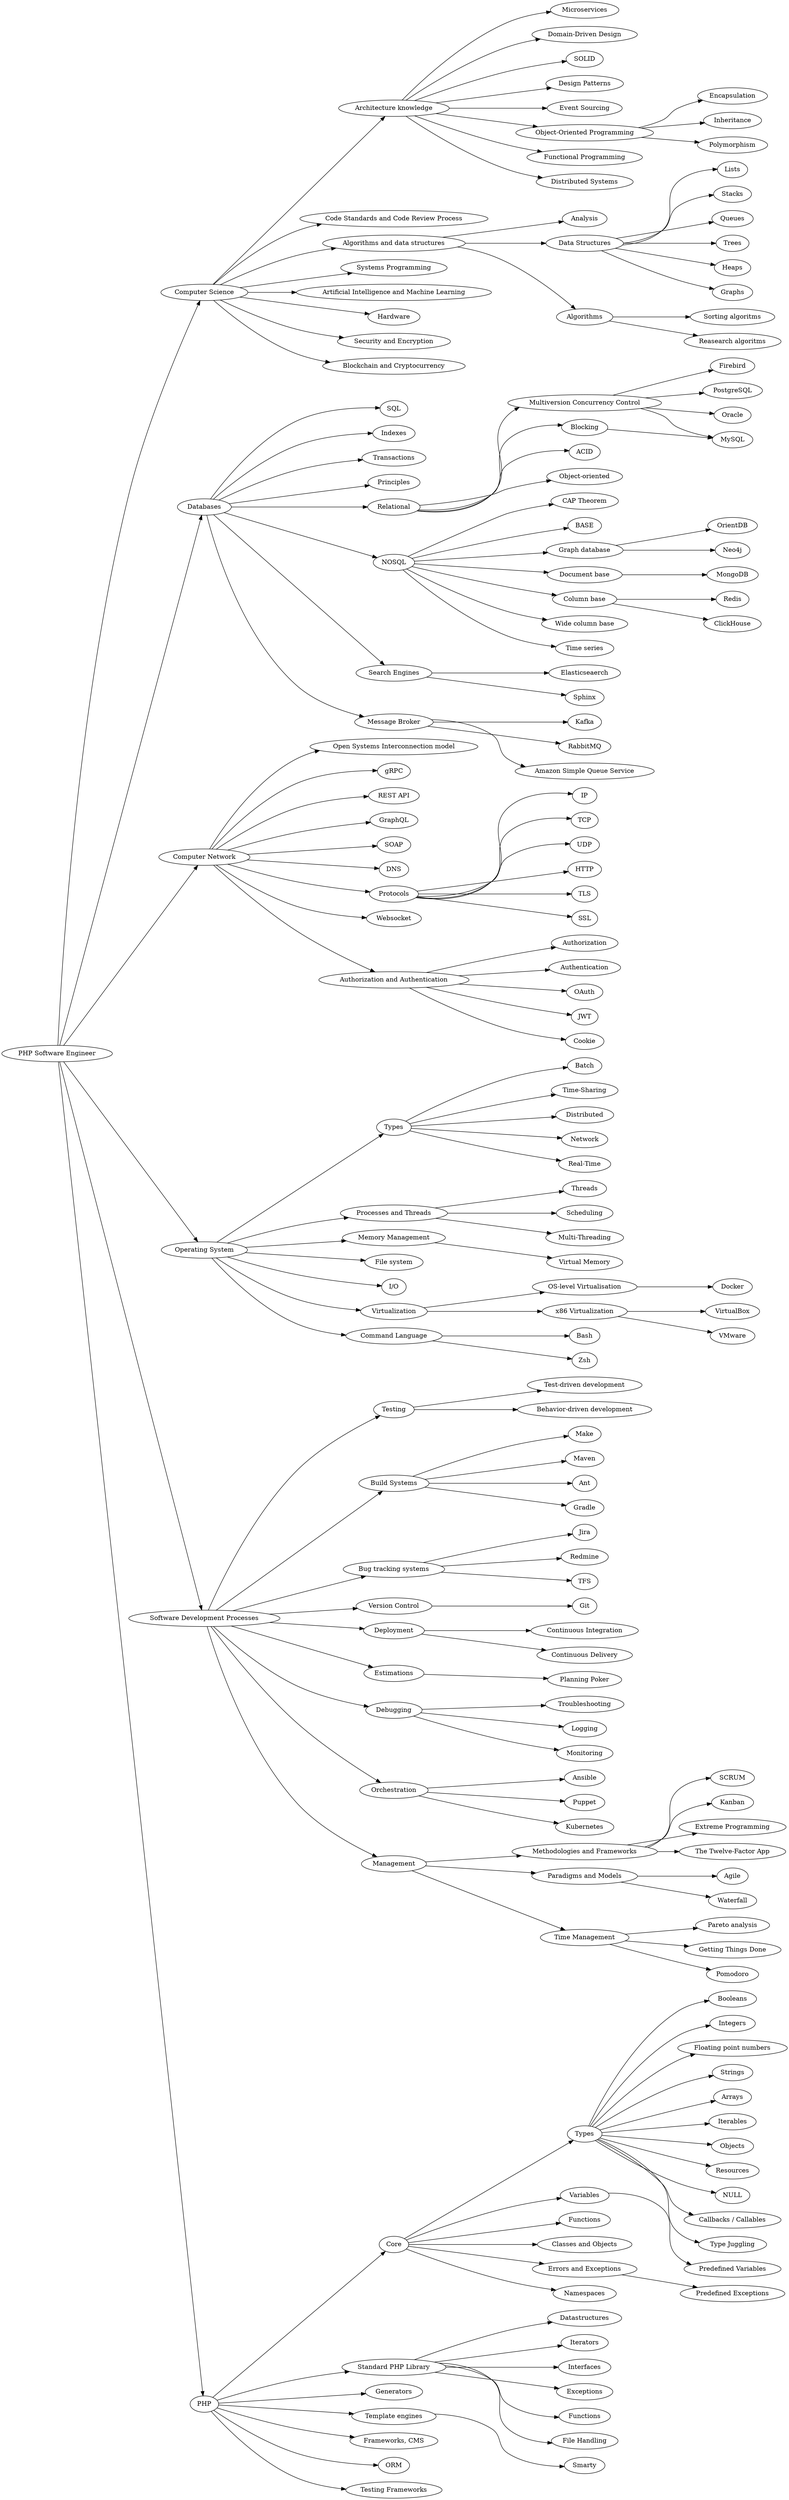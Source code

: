 digraph roadmap {
	rankdir=LR;
	cs->cs_architecture;	
	cs->code;	
	cs->cs_algorithms;	
	cs->cs_systems;	
	cs->cs_ai;	
	cs->cs_hardware;	
	cs->cs_security;	
	cs->cs_blockchain;	
	cs_algorithms->cs_algorithms_analysis;	
	cs_algorithms->cs_algorithms_structures;	
	cs_algorithms->cs_algorithms_algorithms;	
	cs_algorithms_structures->cs_algorithms_structures_lists;	
	cs_algorithms_structures->cs_algorithms_structures_stacks;	
	cs_algorithms_structures->cs_algorithms_structures_queues;	
	cs_algorithms_structures->cs_algorithms_structures_trees;	
	cs_algorithms_structures->cs_algorithms_structures_heaps;	
	cs_algorithms_structures->cs_algorithms_structures_graphs;	
	cs_algorithms_algorithms->cs_algorithms_structures_sorting;	
	cs_algorithms_algorithms->cs_algorithms_structures_research;	
	cs_architecture->cs_architecture_microservices;	
	cs_architecture->cs_architecture_ddd;	
	cs_architecture->cs_architecture_solid;	
	cs_architecture->cs_architecture_patterns;	
	cs_architecture->cs_architecture_event;	
	cs_architecture->cs_architecture_oop;	
	cs_architecture->cs_architecture_func;	
	cs_architecture->cs_architecture_distributed;	
	cs_architecture_oop->cs_architecture_oop_encapsulation;	
	cs_architecture_oop->cs_architecture_oop_inheritance;	
	cs_architecture_oop->cs_architecture_oop_polymorphism;	
	db->db_sql;	
	db->db_indexes;	
	db->db_transactions;	
	db->db_principles;	
	db->db_relational;	
	db->db_nosql;	
	db->db_search;	
	db->db_message_broker;	
	db_message_broker->db_message_broker_kafka;	
	db_message_broker->db_message_broker_rabbit;	
	db_message_broker->db_message_broker_awssqs;	
	db_relational->db_relational_mvcc;	
	db_relational->db_relational_blocking;	
	db_relational->db_relational_acid;	
	db_relational->db_relational_oo;	
	db_relational_mvcc->db_relational_firebird;	
	db_relational_mvcc->db_relational_postgres;	
	db_relational_mvcc->db_relational_oracle;	
	db_relational_mvcc->db_mysql;	
	db_relational_blocking->db_mysql;	
	db_nosql->db_nosql_cap;	
	db_nosql->db_nosql_base;	
	db_nosql->db_nosql_graph;	
	db_nosql->db_nosql_doc;	
	db_nosql->db_nosql_colbase;	
	db_nosql->db_nosql_colwidebase;	
	db_nosql->db_nosql_time;	
	db_nosql_graph->db_nosql_orient;	
	db_nosql_graph->db_nosql_neo4j;	
	db_nosql_doc->db_nosql_mongo;	
	db_nosql_colbase->db_nosql_redis;	
	db_nosql_colbase->db_nosql_clickhouse;	
	db_search->db_search_elasticseaerch;	
	db_search->db_search_sphinx;	
	net->net_osi;	
	net->net_grpc;	
	net->net_restapi;	
	net->net_graphql;	
	net->net_soap;	
	net->net_dns;	
	net->net_protocols;	
	net->net_websocket;	
	net->net_auth;	
	net_protocols->net_protocols_ip;	
	net_protocols->net_protocols_tcp;	
	net_protocols->net_protocols_udp;	
	net_protocols->net_protocols_http;	
	net_protocols->net_protocols_tls;	
	net_protocols->net_protocols_ssl;	
	net_auth->net_auth_authorization;	
	net_auth->net_auth_authentication;	
	net_auth->net_auth_oauth;	
	net_auth->net_auth_jwt;	
	net_auth->net_auth_cookie;	
	os->os_types;	
	os->os_processes;	
	os->os_memory;	
	os->os_filesystem;	
	os->os_io;	
	os->os_virtualization;	
	os->os_shell;	
	os_memory->os_memory_virtual;	
	os_types->os_types_batch;	
	os_types->os_types_time_sharing;	
	os_types->os_types_distributed;	
	os_types->os_types_network;	
	os_types->os_types_realtime;	
	os_processes->os_processes_threads;	
	os_processes->os_processes_scheduling;	
	os_processes->os_processes_multithreading;	
	os_virtualization->os_virtualization_level;	
	os_virtualization->os_virtualization_x86;	
	os_virtualization_level->os_virtualization_level_docker;	
	os_virtualization_x86->os_virtualization_x86_virtualbox;	
	os_virtualization_x86->os_virtualization_x86_vmware;	
	os_shell->os_shell_bash;	
	os_shell->os_shell_zsh;	
	dev->dev_testing;	
	dev->dev_build;	
	dev->dev_trackers;	
	dev->dev_version;	
	dev->dev_deployment;	
	dev->dev_estimation;	
	dev->dev_debugging;	
	dev->dev_orchestration;	
	dev->dev_management;	
	dev_orchestration->dev_orchestration_ansible;	
	dev_orchestration->dev_orchestration_puppet;	
	dev_orchestration->dev_orchestration_k8s;	
	dev_debugging->dev_debugging_troubleshooting;	
	dev_debugging->dev_debugging_logging;	
	dev_debugging->dev_debugging_monitoring;	
	dev_testing->dev_testing_tdd;	
	dev_testing->dev_testing_bdd;	
	dev_trackers->dev_trackers_jira;	
	dev_trackers->dev_trackers_redmine;	
	dev_trackers->dev_trackers_tfs;	
	dev_version->dev_version_git;	
	dev_deployment->dev_deployment_ci;	
	dev_deployment->dev_deployment_cd;	
	dev_management->dev_methodologies;	
	dev_management->dev_paradigms;	
	dev_management->management_time;	
	dev_paradigms->management_paradigms_agile;	
	dev_paradigms->management_paradigms_waterfall;	
	management_time->management_time_pareto;	
	management_time->management_time_gtd;	
	management_time->management_time_pomodoro;	
	dev_methodologies->dev_methodologies_scrum;	
	dev_methodologies->dev_methodologies_kanban;	
	dev_methodologies->dev_methodologies_xp;	
	dev_methodologies->dev_methodologies_12factors;	
	dev_estimation->management_estimation_poker;	
	dev_build->dev_build_make;	
	dev_build->dev_build_maven;	
	dev_build->dev_build_ant;	
	dev_build->dev_build_gradle;	
	php->php_core;	
	php_core->php_types;	
	php_core->php_variables;	
	php_core->php_functions;	
	php_core->php_oop;	
	php_core->php_errors;	
	php_core->php_namespaces;	
	php->php_spl;	
	php->php_generators;	
	php->php_templates;	
	php->php_frameworks;	
	php->php_orm;	
	php->php_testing;	
	php_types->php_booleans;	
	php_types->php_integers;	
	php_types->php_floating;	
	php_types->php_strings;	
	php_types->php_arrays;	
	php_types->php_iterables;	
	php_types->php_objects;	
	php_types->php_resources;	
	php_types->php_null;	
	php_types->php_callbacks;	
	php_types->php_juggling;	
	php_spl->php_spl_datastructures;	
	php_spl->php_spl_iterators;	
	php_spl->php_spl_interfaces;	
	php_spl->php_spl_exceptions;	
	php_spl->php_spl_functions;	
	php_spl->php_spl_files;	
	php_variables->php_variables_predefined;	
	php_errors->php_errors_predefined;	
	php_templates->php_templates_smarty;	
	backend->cs;	
	backend->db;	
	backend->net;	
	backend->os;	
	backend->dev;	
	backend->php;	
	cs [ label="Computer Science" ];
	cs_architecture [ label="Architecture knowledge" ];
	code [ label="Code Standards and Code Review Process" ];
	cs_algorithms [ label="Algorithms and data structures" ];
	cs_systems [ label="Systems Programming" ];
	cs_ai [ label="Artificial Intelligence and Machine Learning" ];
	cs_hardware [ label="Hardware" ];
	cs_security [ label="Security and Encryption" ];
	cs_blockchain [ label="Blockchain and Cryptocurrency" ];
	cs_algorithms_analysis [ label="Analysis" ];
	cs_algorithms_structures [ label="Data Structures" ];
	cs_algorithms_algorithms [ label="Algorithms" ];
	cs_algorithms_structures_lists [ label="Lists" ];
	cs_algorithms_structures_stacks [ label="Stacks" ];
	cs_algorithms_structures_queues [ label="Queues" ];
	cs_algorithms_structures_trees [ label="Trees" ];
	cs_algorithms_structures_heaps [ label="Heaps" ];
	cs_algorithms_structures_graphs [ label="Graphs" ];
	cs_algorithms_structures_sorting [ label="Sorting algoritms" ];
	cs_algorithms_structures_research [ label="Reasearch algoritms" ];
	cs_architecture_microservices [ label="Microservices" ];
	cs_architecture_ddd [ label="Domain-Driven Design" ];
	cs_architecture_solid [ label="SOLID" ];
	cs_architecture_patterns [ label="Design Patterns" ];
	cs_architecture_event [ label="Event Sourcing" ];
	cs_architecture_oop [ label="Object-Oriented Programming" ];
	cs_architecture_func [ label="Functional Programming" ];
	cs_architecture_distributed [ label="Distributed Systems" ];
	cs_architecture_oop_encapsulation [ label="Encapsulation" ];
	cs_architecture_oop_inheritance [ label="Inheritance" ];
	cs_architecture_oop_polymorphism [ label="Polymorphism" ];
	db [ label="Databases" ];
	db_sql [ label="SQL" ];
	db_indexes [ label="Indexes" ];
	db_transactions [ label="Transactions" ];
	db_principles [ label="Principles" ];
	db_relational [ label="Relational" ];
	db_nosql [ label="NOSQL" ];
	db_search [ label="Search Engines" ];
	db_message_broker [ label="Message Broker" ];
	db_message_broker_kafka [ label="Kafka" ];
	db_message_broker_rabbit [ label="RabbitMQ" ];
	db_message_broker_awssqs [ label="Amazon Simple Queue Service" ];
	db_relational_mvcc [ label="Multiversion Concurrency Control" ];
	db_relational_blocking [ label="Blocking" ];
	db_relational_acid [ label="ACID" ];
	db_relational_oo [ label="Object-oriented" ];
	db_relational_firebird [ label="Firebird" ];
	db_relational_postgres [ label="PostgreSQL" ];
	db_relational_oracle [ label="Oracle" ];
	db_mysql [ label="MySQL" ];
	db_nosql_cap [ label="CAP Theorem" ];
	db_nosql_base [ label="BASE" ];
	db_nosql_graph [ label="Graph database" ];
	db_nosql_doc [ label="Document base" ];
	db_nosql_colbase [ label="Column base" ];
	db_nosql_colwidebase [ label="Wide column base" ];
	db_nosql_time [ label="Time series" ];
	db_nosql_orient [ label="OrientDB" ];
	db_nosql_neo4j [ label="Neo4j" ];
	db_nosql_mongo [ label="MongoDB" ];
	db_nosql_redis [ label="Redis" ];
	db_nosql_clickhouse [ label="ClickHouse" ];
	db_search_elasticseaerch [ label="Elasticseaerch" ];
	db_search_sphinx [ label="Sphinx" ];
	net [ label="Computer Network" ];
	net_osi [ label="Open Systems Interconnection model" ];
	net_grpc [ label="gRPC" ];
	net_restapi [ label="REST API" ];
	net_graphql [ label="GraphQL" ];
	net_soap [ label="SOAP" ];
	net_dns [ label="DNS" ];
	net_protocols [ label="Protocols" ];
	net_websocket [ label="Websocket" ];
	net_auth [ label="Authorization and Authentication" ];
	net_protocols_ip [ label="IP" ];
	net_protocols_tcp [ label="TCP" ];
	net_protocols_udp [ label="UDP" ];
	net_protocols_http [ label="HTTP" ];
	net_protocols_tls [ label="TLS" ];
	net_protocols_ssl [ label="SSL" ];
	net_auth_authorization [ label="Authorization" ];
	net_auth_authentication [ label="Authentication" ];
	net_auth_oauth [ label="OAuth" ];
	net_auth_jwt [ label="JWT" ];
	net_auth_cookie [ label="Cookie" ];
	os [ label="Operating System" ];
	os_types [ label="Types" ];
	os_processes [ label="Processes and Threads" ];
	os_memory [ label="Memory Management" ];
	os_filesystem [ label="File system" ];
	os_io [ label="I/O" ];
	os_virtualization [ label="Virtualization" ];
	os_shell [ label="Command Language" ];
	os_memory_virtual [ label="Virtual Memory" ];
	os_types_batch [ label="Batch" ];
	os_types_time_sharing [ label="Time-Sharing" ];
	os_types_distributed [ label="Distributed" ];
	os_types_network [ label="Network" ];
	os_types_realtime [ label="Real-Time" ];
	os_processes_threads [ label="Threads" ];
	os_processes_scheduling [ label="Scheduling" ];
	os_processes_multithreading [ label="Multi-Threading" ];
	os_virtualization_level [ label="OS-level Virtualisation" ];
	os_virtualization_x86 [ label="x86 Virtualization" ];
	os_virtualization_level_docker [ label="Docker" ];
	os_virtualization_x86_virtualbox [ label="VirtualBox" ];
	os_virtualization_x86_vmware [ label="VMware" ];
	os_shell_bash [ label="Bash" ];
	os_shell_zsh [ label="Zsh" ];
	dev [ label="Software Development Processes" ];
	dev_testing [ label="Testing" ];
	dev_build [ label="Build Systems" ];
	dev_trackers [ label="Bug tracking systems" ];
	dev_version [ label="Version Control" ];
	dev_deployment [ label="Deployment" ];
	dev_estimation [ label="Estimations" ];
	dev_debugging [ label="Debugging" ];
	dev_orchestration [ label="Orchestration" ];
	dev_management [ label="Management" ];
	dev_orchestration_ansible [ label="Ansible" ];
	dev_orchestration_puppet [ label="Puppet" ];
	dev_orchestration_k8s [ label="Kubernetes" ];
	dev_debugging_troubleshooting [ label="Troubleshooting" ];
	dev_debugging_logging [ label="Logging" ];
	dev_debugging_monitoring [ label="Monitoring" ];
	dev_testing_tdd [ label="Test-driven development" ];
	dev_testing_bdd [ label="Behavior-driven development" ];
	dev_trackers_jira [ label="Jira" ];
	dev_trackers_redmine [ label="Redmine" ];
	dev_trackers_tfs [ label="TFS" ];
	dev_version_git [ label="Git" ];
	dev_deployment_ci [ label="Continuous Integration" ];
	dev_deployment_cd [ label="Continuous Delivery" ];
	dev_methodologies [ label="Methodologies and Frameworks" ];
	dev_paradigms [ label="Paradigms and Models" ];
	management_time [ label="Time Management" ];
	management_paradigms_agile [ label="Agile" ];
	management_paradigms_waterfall [ label="Waterfall" ];
	management_time_pareto [ label="Pareto analysis" ];
	management_time_gtd [ label="Getting Things Done" ];
	management_time_pomodoro [ label="Pomodoro" ];
	dev_methodologies_scrum [ label="SCRUM" ];
	dev_methodologies_kanban [ label="Kanban" ];
	dev_methodologies_xp [ label="Extreme Programming" ];
	dev_methodologies_12factors [ label="The Twelve-Factor App" ];
	management_estimation_poker [ label="Planning Poker" ];
	dev_build_make [ label="Make" ];
	dev_build_maven [ label="Maven" ];
	dev_build_ant [ label="Ant" ];
	dev_build_gradle [ label="Gradle" ];
	php [ label="PHP" ];
	php_core [ label="Core" ];
	php_types [ label="Types" ];
	php_variables [ label="Variables" ];
	php_functions [ label="Functions" ];
	php_oop [ label="Classes and Objects" ];
	php_errors [ label="Errors and Exceptions" ];
	php_namespaces [ label="Namespaces" ];
	php_spl [ label="Standard PHP Library" ];
	php_generators [ label="Generators" ];
	php_templates [ label="Template engines" ];
	php_frameworks [ label="Frameworks, CMS" ];
	php_orm [ label="ORM" ];
	php_testing [ label="Testing Frameworks" ];
	php_booleans [ label="Booleans" ];
	php_integers [ label="Integers" ];
	php_floating [ label="Floating point numbers" ];
	php_strings [ label="Strings" ];
	php_arrays [ label="Arrays" ];
	php_iterables [ label="Iterables" ];
	php_objects [ label="Objects" ];
	php_resources [ label="Resources" ];
	php_null [ label="NULL" ];
	php_callbacks [ label="Callbacks / Callables" ];
	php_juggling [ label="Type Juggling" ];
	php_spl_datastructures [ label="Datastructures" ];
	php_spl_iterators [ label="Iterators" ];
	php_spl_interfaces [ label="Interfaces" ];
	php_spl_exceptions [ label="Exceptions" ];
	php_spl_functions [ label="Functions" ];
	php_spl_files [ label="File Handling" ];
	php_variables_predefined [ label="Predefined Variables" ];
	php_errors_predefined [ label="Predefined Exceptions" ];
	php_templates_smarty [ label="Smarty" ];
	backend [ label="PHP Software Engineer" ];
}
